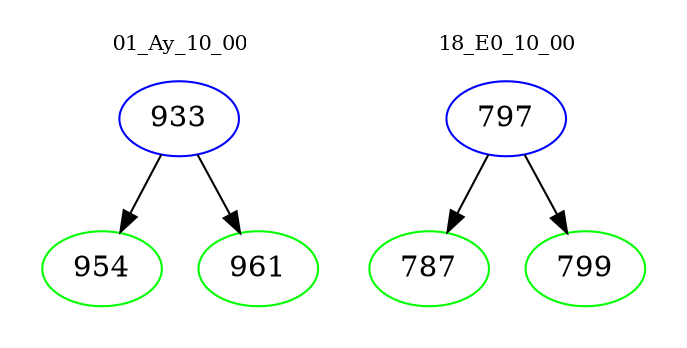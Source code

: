 digraph{
subgraph cluster_0 {
color = white
label = "01_Ay_10_00";
fontsize=10;
T0_933 [label="933", color="blue"]
T0_933 -> T0_954 [color="black"]
T0_954 [label="954", color="green"]
T0_933 -> T0_961 [color="black"]
T0_961 [label="961", color="green"]
}
subgraph cluster_1 {
color = white
label = "18_E0_10_00";
fontsize=10;
T1_797 [label="797", color="blue"]
T1_797 -> T1_787 [color="black"]
T1_787 [label="787", color="green"]
T1_797 -> T1_799 [color="black"]
T1_799 [label="799", color="green"]
}
}
